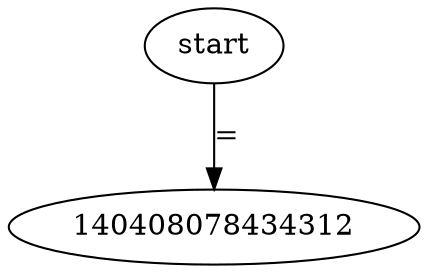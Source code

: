 //	File[/Users/lee/Main/Proj/On_BJTU/Compiler_Projects/LiaLEX/fa.cpp] Line[172]	2022-09-29 19:30
digraph NFA{ 
140408078434216 [label = start] 
140408078434216 -> 140408078434312 [label = "=" ] 
} 
